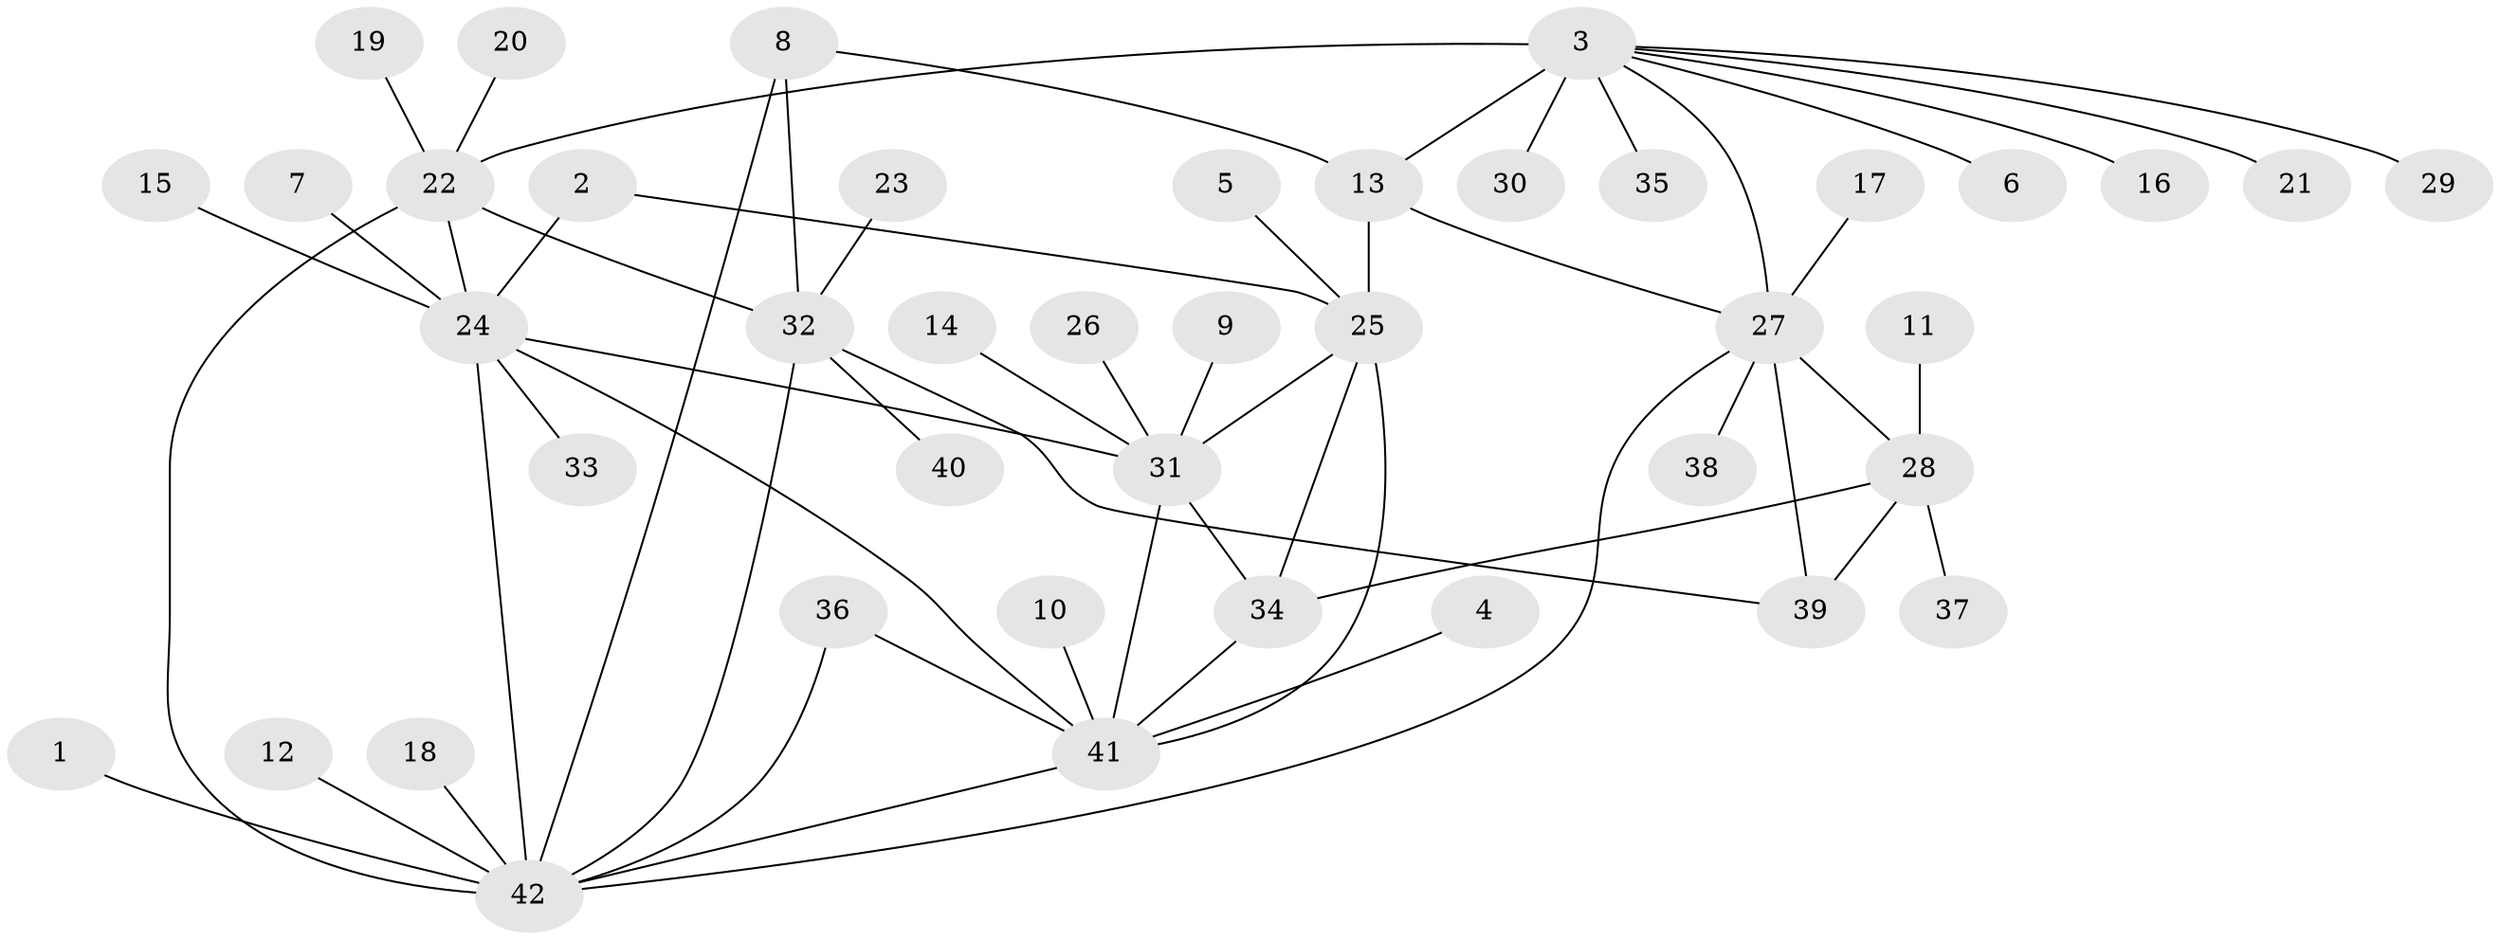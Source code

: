 // original degree distribution, {8: 0.05, 7: 0.05, 5: 0.0375, 6: 0.0375, 10: 0.025, 9: 0.0125, 4: 0.05, 3: 0.0375, 1: 0.5625, 2: 0.1375}
// Generated by graph-tools (version 1.1) at 2025/26/03/09/25 03:26:38]
// undirected, 42 vertices, 58 edges
graph export_dot {
graph [start="1"]
  node [color=gray90,style=filled];
  1;
  2;
  3;
  4;
  5;
  6;
  7;
  8;
  9;
  10;
  11;
  12;
  13;
  14;
  15;
  16;
  17;
  18;
  19;
  20;
  21;
  22;
  23;
  24;
  25;
  26;
  27;
  28;
  29;
  30;
  31;
  32;
  33;
  34;
  35;
  36;
  37;
  38;
  39;
  40;
  41;
  42;
  1 -- 42 [weight=1.0];
  2 -- 24 [weight=1.0];
  2 -- 25 [weight=1.0];
  3 -- 6 [weight=1.0];
  3 -- 13 [weight=4.0];
  3 -- 16 [weight=1.0];
  3 -- 21 [weight=1.0];
  3 -- 22 [weight=1.0];
  3 -- 27 [weight=1.0];
  3 -- 29 [weight=1.0];
  3 -- 30 [weight=1.0];
  3 -- 35 [weight=1.0];
  4 -- 41 [weight=1.0];
  5 -- 25 [weight=1.0];
  7 -- 24 [weight=1.0];
  8 -- 13 [weight=1.0];
  8 -- 32 [weight=2.0];
  8 -- 42 [weight=2.0];
  9 -- 31 [weight=1.0];
  10 -- 41 [weight=1.0];
  11 -- 28 [weight=1.0];
  12 -- 42 [weight=1.0];
  13 -- 25 [weight=1.0];
  13 -- 27 [weight=1.0];
  14 -- 31 [weight=1.0];
  15 -- 24 [weight=1.0];
  17 -- 27 [weight=1.0];
  18 -- 42 [weight=1.0];
  19 -- 22 [weight=1.0];
  20 -- 22 [weight=1.0];
  22 -- 24 [weight=2.0];
  22 -- 32 [weight=2.0];
  22 -- 42 [weight=2.0];
  23 -- 32 [weight=1.0];
  24 -- 31 [weight=1.0];
  24 -- 33 [weight=1.0];
  24 -- 41 [weight=1.0];
  24 -- 42 [weight=2.0];
  25 -- 31 [weight=1.0];
  25 -- 34 [weight=1.0];
  25 -- 41 [weight=1.0];
  26 -- 31 [weight=1.0];
  27 -- 28 [weight=1.0];
  27 -- 38 [weight=1.0];
  27 -- 39 [weight=2.0];
  27 -- 42 [weight=1.0];
  28 -- 34 [weight=1.0];
  28 -- 37 [weight=1.0];
  28 -- 39 [weight=2.0];
  31 -- 34 [weight=1.0];
  31 -- 41 [weight=1.0];
  32 -- 39 [weight=1.0];
  32 -- 40 [weight=1.0];
  32 -- 42 [weight=1.0];
  34 -- 41 [weight=1.0];
  36 -- 41 [weight=1.0];
  36 -- 42 [weight=1.0];
  41 -- 42 [weight=1.0];
}
